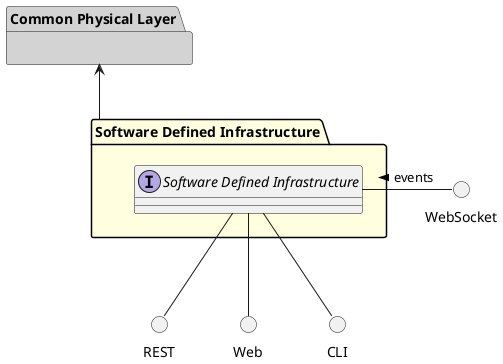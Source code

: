 @startuml


package "Common Physical Layer" #lightgray {

}


package "Software Defined Infrastructure" #lightyellow {

    interface "Software Defined Infrastructure" as i {
    
    
    }
}

circle REST
circle Web
circle CLI
circle WebSocket

i -down- Web
i -down- CLI
i -down- REST
WebSocket -left- i: events >

package "Software Defined Infrastructure" #lightyellow {


}


    "Common Physical Layer" <-- "Software Defined Infrastructure"


@enduml
